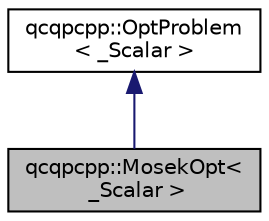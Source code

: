 digraph "qcqpcpp::MosekOpt&lt; _Scalar &gt;"
{
  edge [fontname="Helvetica",fontsize="10",labelfontname="Helvetica",labelfontsize="10"];
  node [fontname="Helvetica",fontsize="10",shape=record];
  Node1 [label="qcqpcpp::MosekOpt\<\l _Scalar \>",height=0.2,width=0.4,color="black", fillcolor="grey75", style="filled" fontcolor="black"];
  Node2 -> Node1 [dir="back",color="midnightblue",fontsize="10",style="solid",fontname="Helvetica"];
  Node2 [label="qcqpcpp::OptProblem\l\< _Scalar \>",height=0.2,width=0.4,color="black", fillcolor="white", style="filled",URL="$classqcqpcpp_1_1_opt_problem.html"];
}
